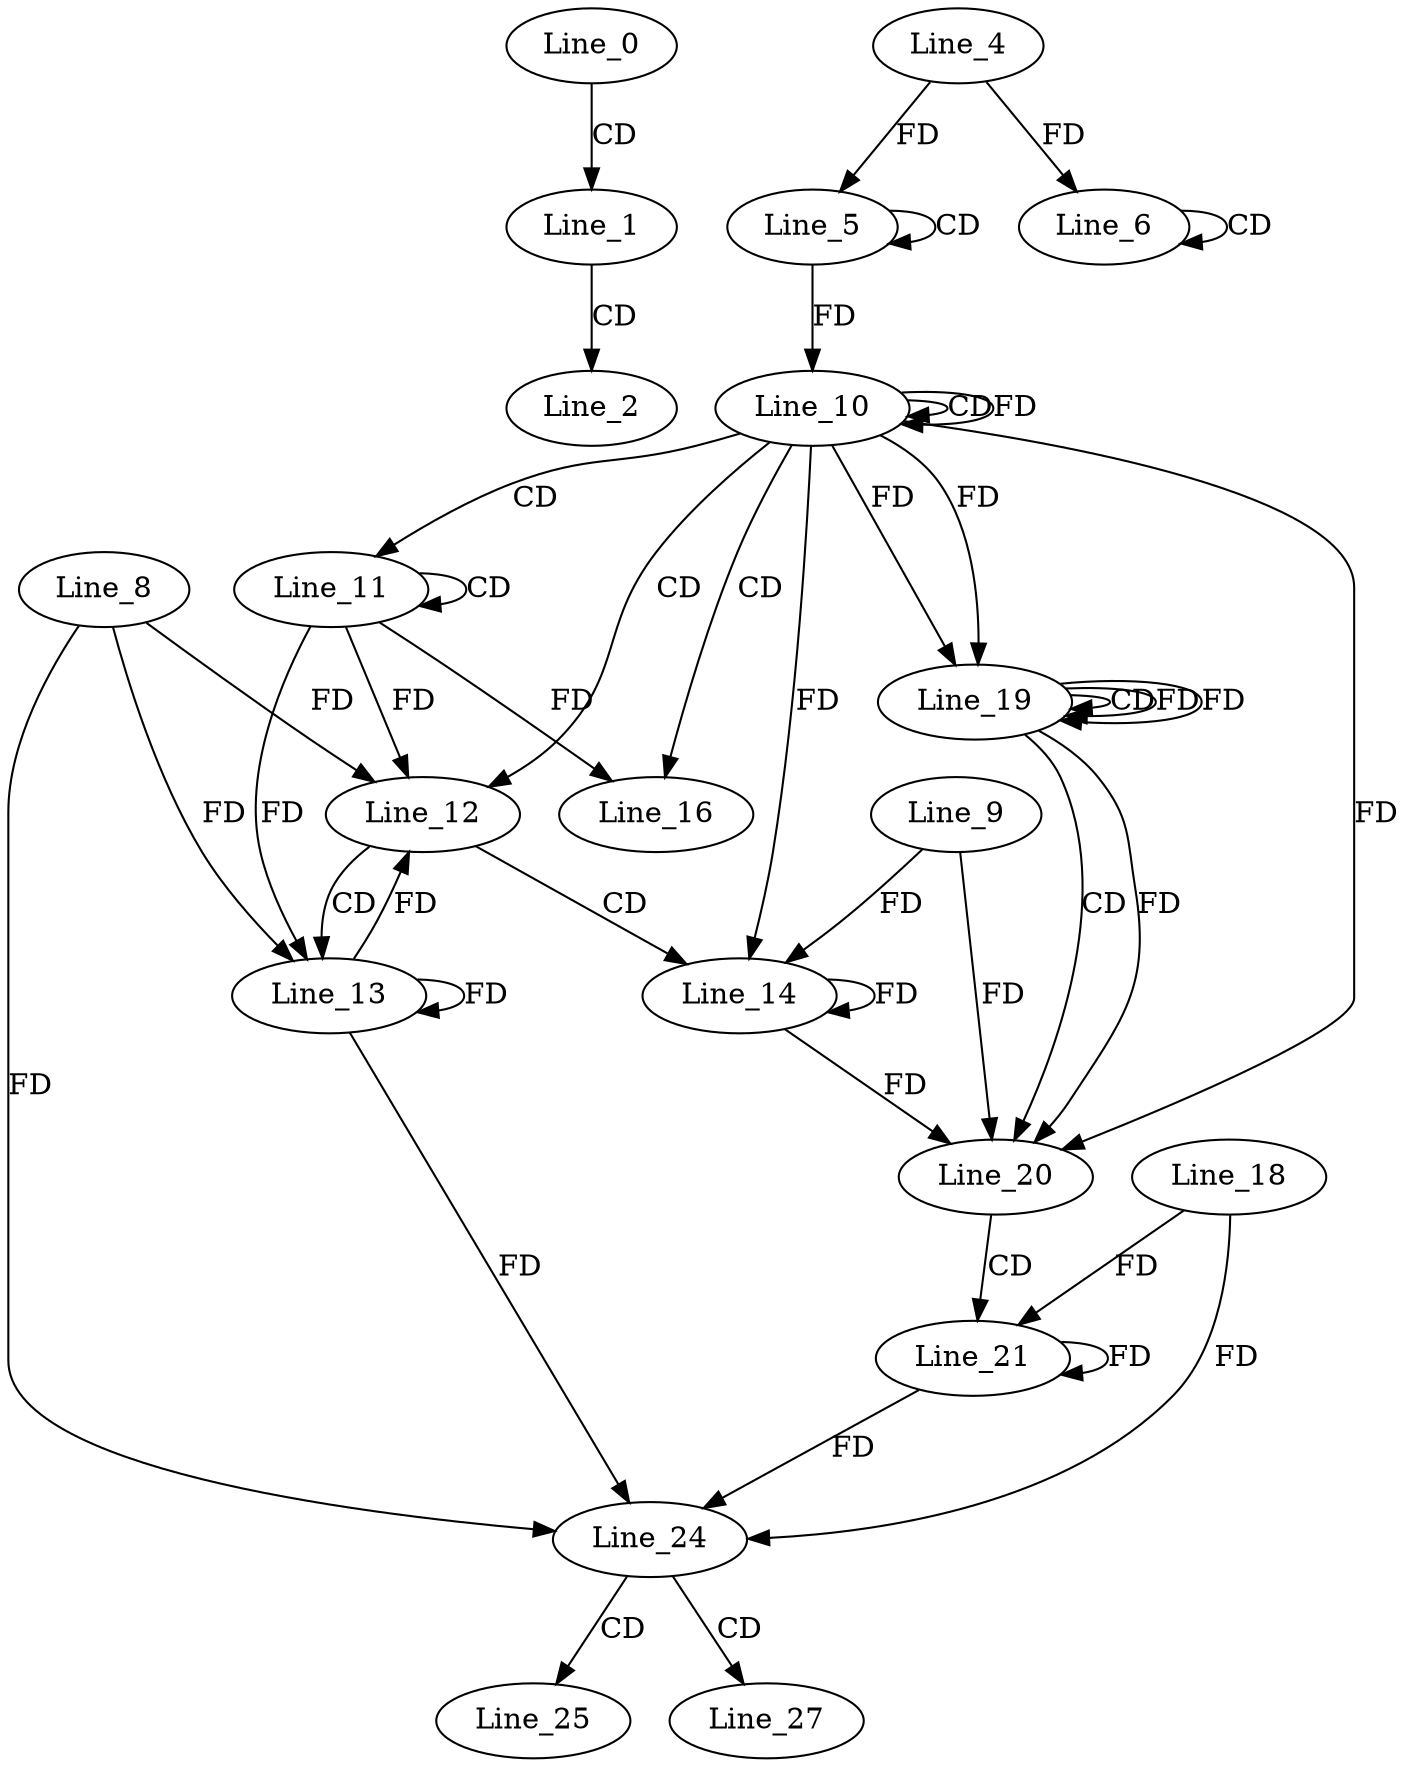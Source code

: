 digraph G {
  Line_0;
  Line_1;
  Line_2;
  Line_5;
  Line_5;
  Line_4;
  Line_5;
  Line_6;
  Line_6;
  Line_6;
  Line_10;
  Line_10;
  Line_10;
  Line_11;
  Line_11;
  Line_12;
  Line_8;
  Line_13;
  Line_14;
  Line_9;
  Line_16;
  Line_19;
  Line_19;
  Line_19;
  Line_20;
  Line_21;
  Line_18;
  Line_24;
  Line_25;
  Line_27;
  Line_0 -> Line_1 [ label="CD" ];
  Line_1 -> Line_2 [ label="CD" ];
  Line_5 -> Line_5 [ label="CD" ];
  Line_4 -> Line_5 [ label="FD" ];
  Line_6 -> Line_6 [ label="CD" ];
  Line_4 -> Line_6 [ label="FD" ];
  Line_5 -> Line_10 [ label="FD" ];
  Line_10 -> Line_10 [ label="CD" ];
  Line_10 -> Line_10 [ label="FD" ];
  Line_10 -> Line_11 [ label="CD" ];
  Line_11 -> Line_11 [ label="CD" ];
  Line_10 -> Line_12 [ label="CD" ];
  Line_8 -> Line_12 [ label="FD" ];
  Line_11 -> Line_12 [ label="FD" ];
  Line_12 -> Line_13 [ label="CD" ];
  Line_13 -> Line_13 [ label="FD" ];
  Line_8 -> Line_13 [ label="FD" ];
  Line_11 -> Line_13 [ label="FD" ];
  Line_12 -> Line_14 [ label="CD" ];
  Line_14 -> Line_14 [ label="FD" ];
  Line_9 -> Line_14 [ label="FD" ];
  Line_10 -> Line_14 [ label="FD" ];
  Line_10 -> Line_16 [ label="CD" ];
  Line_11 -> Line_16 [ label="FD" ];
  Line_10 -> Line_19 [ label="FD" ];
  Line_19 -> Line_19 [ label="CD" ];
  Line_19 -> Line_19 [ label="FD" ];
  Line_10 -> Line_19 [ label="FD" ];
  Line_19 -> Line_20 [ label="CD" ];
  Line_19 -> Line_20 [ label="FD" ];
  Line_10 -> Line_20 [ label="FD" ];
  Line_14 -> Line_20 [ label="FD" ];
  Line_9 -> Line_20 [ label="FD" ];
  Line_20 -> Line_21 [ label="CD" ];
  Line_21 -> Line_21 [ label="FD" ];
  Line_18 -> Line_21 [ label="FD" ];
  Line_21 -> Line_24 [ label="FD" ];
  Line_18 -> Line_24 [ label="FD" ];
  Line_13 -> Line_24 [ label="FD" ];
  Line_8 -> Line_24 [ label="FD" ];
  Line_24 -> Line_25 [ label="CD" ];
  Line_24 -> Line_27 [ label="CD" ];
  Line_13 -> Line_12 [ label="FD" ];
  Line_19 -> Line_19 [ label="FD" ];
}
